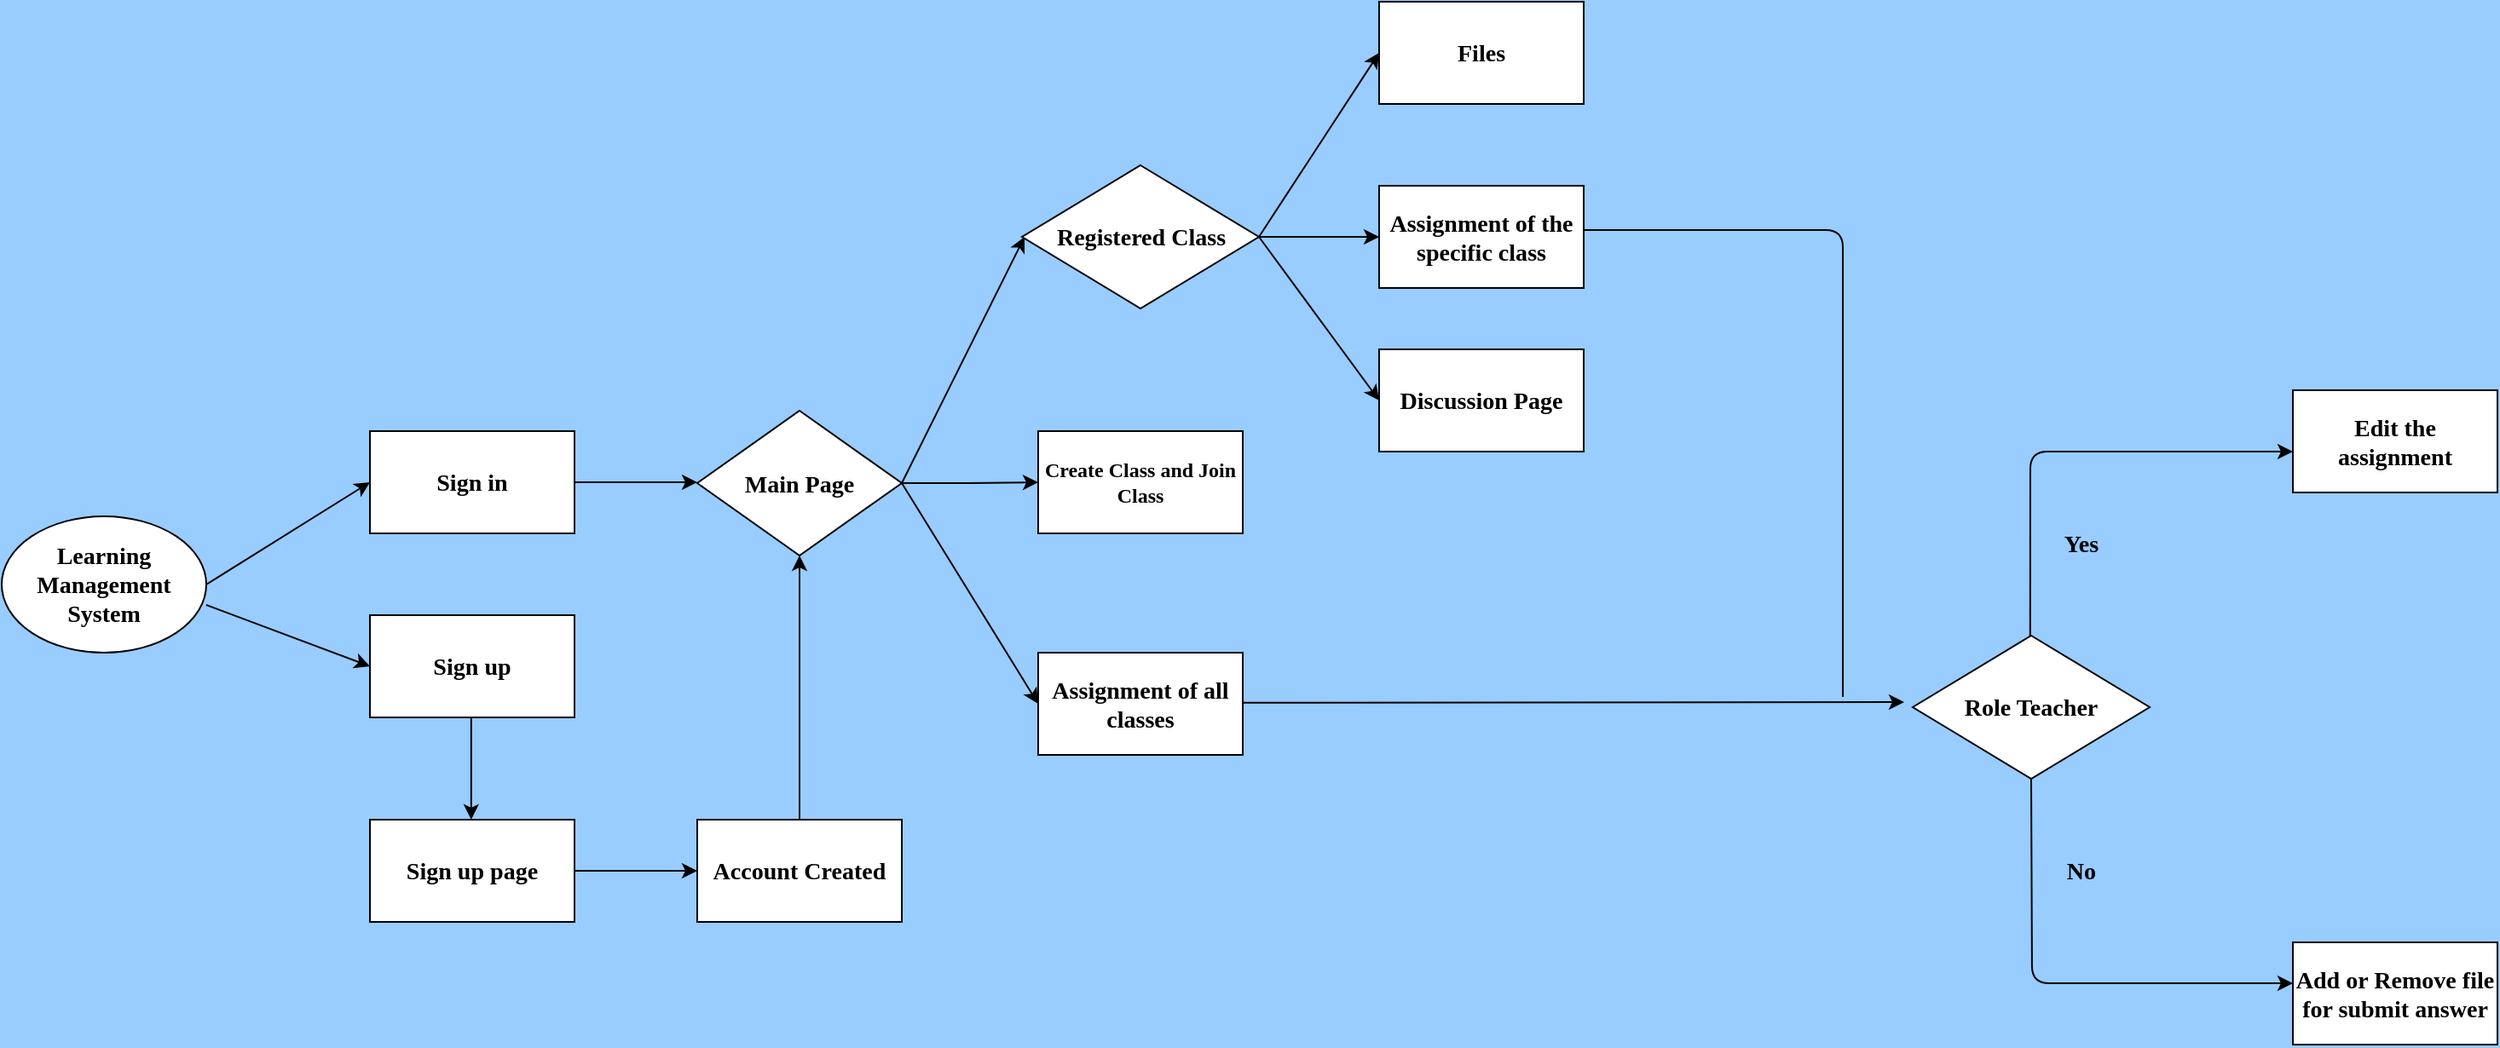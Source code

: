 <mxfile version="15.0.3" type="github">
  <diagram id="Lv79qVuPffo0MmWMBI_w" name="Page-1">
    <mxGraphModel dx="682" dy="722" grid="1" gridSize="12" guides="1" tooltips="1" connect="1" arrows="1" fold="1" page="1" pageScale="1" pageWidth="1169" pageHeight="827" background="#99CCFF" math="0" shadow="0">
      <root>
        <mxCell id="0" />
        <mxCell id="1" parent="0" />
        <mxCell id="5kf0vqXhm1RXlF95DwRZ-2" value="&lt;h3&gt;Learning Management System&lt;/h3&gt;" style="ellipse;whiteSpace=wrap;html=1;fontStyle=1;fontFamily=Comic Sans MS;" parent="1" vertex="1">
          <mxGeometry x="48" y="374" width="120" height="80" as="geometry" />
        </mxCell>
        <mxCell id="5kf0vqXhm1RXlF95DwRZ-6" value="" style="endArrow=classic;html=1;entryX=0;entryY=0.5;entryDx=0;entryDy=0;fontStyle=1;fontFamily=Comic Sans MS;" parent="1" target="5kf0vqXhm1RXlF95DwRZ-7" edge="1">
          <mxGeometry width="50" height="50" relative="1" as="geometry">
            <mxPoint x="168" y="414" as="sourcePoint" />
            <mxPoint x="254" y="414" as="targetPoint" />
            <Array as="points">
              <mxPoint x="168" y="414" />
            </Array>
          </mxGeometry>
        </mxCell>
        <mxCell id="5kf0vqXhm1RXlF95DwRZ-15" value="" style="edgeStyle=orthogonalEdgeStyle;rounded=0;orthogonalLoop=1;jettySize=auto;html=1;fontStyle=1;fontFamily=Comic Sans MS;" parent="1" source="5kf0vqXhm1RXlF95DwRZ-7" edge="1">
          <mxGeometry relative="1" as="geometry">
            <mxPoint x="456" y="354" as="targetPoint" />
          </mxGeometry>
        </mxCell>
        <mxCell id="5kf0vqXhm1RXlF95DwRZ-7" value="&lt;h3&gt;Sign in&lt;/h3&gt;" style="rounded=0;whiteSpace=wrap;html=1;fontStyle=1;fontFamily=Comic Sans MS;" parent="1" vertex="1">
          <mxGeometry x="264" y="324" width="120" height="60" as="geometry" />
        </mxCell>
        <mxCell id="5kf0vqXhm1RXlF95DwRZ-8" value="" style="endArrow=classic;html=1;entryX=0;entryY=0.5;entryDx=0;entryDy=0;fontStyle=1;fontFamily=Comic Sans MS;" parent="1" target="5kf0vqXhm1RXlF95DwRZ-10" edge="1">
          <mxGeometry width="50" height="50" relative="1" as="geometry">
            <mxPoint x="168.0" y="426" as="sourcePoint" />
            <mxPoint x="255.5" y="468" as="targetPoint" />
            <Array as="points">
              <mxPoint x="168" y="426" />
            </Array>
          </mxGeometry>
        </mxCell>
        <mxCell id="5kf0vqXhm1RXlF95DwRZ-10" value="&lt;h3&gt;Sign up&lt;/h3&gt;" style="rounded=0;whiteSpace=wrap;html=1;fontStyle=1;fontFamily=Comic Sans MS;" parent="1" vertex="1">
          <mxGeometry x="264" y="432" width="120" height="60" as="geometry" />
        </mxCell>
        <mxCell id="5kf0vqXhm1RXlF95DwRZ-11" value="" style="endArrow=classic;html=1;fontStyle=1;fontFamily=Comic Sans MS;" parent="1" edge="1">
          <mxGeometry width="50" height="50" relative="1" as="geometry">
            <mxPoint x="323.41" y="492" as="sourcePoint" />
            <mxPoint x="323.41" y="552" as="targetPoint" />
          </mxGeometry>
        </mxCell>
        <mxCell id="5kf0vqXhm1RXlF95DwRZ-12" value="&lt;h3&gt;Sign up page&lt;/h3&gt;" style="rounded=0;whiteSpace=wrap;html=1;fontStyle=1;fontFamily=Comic Sans MS;" parent="1" vertex="1">
          <mxGeometry x="264" y="552" width="120" height="60" as="geometry" />
        </mxCell>
        <mxCell id="5kf0vqXhm1RXlF95DwRZ-25" value="" style="edgeStyle=orthogonalEdgeStyle;rounded=0;orthogonalLoop=1;jettySize=auto;html=1;fontFamily=Comic Sans MS;exitX=1;exitY=0.5;exitDx=0;exitDy=0;" parent="1" source="DKX39wnpd6jPc96-iyN0-1" target="5kf0vqXhm1RXlF95DwRZ-24" edge="1">
          <mxGeometry relative="1" as="geometry">
            <mxPoint x="576" y="354" as="sourcePoint" />
          </mxGeometry>
        </mxCell>
        <mxCell id="5kf0vqXhm1RXlF95DwRZ-18" value="&lt;h3&gt;Account Created&lt;/h3&gt;" style="rounded=0;whiteSpace=wrap;html=1;fontStyle=1;fontFamily=Comic Sans MS;" parent="1" vertex="1">
          <mxGeometry x="456" y="552" width="120" height="60" as="geometry" />
        </mxCell>
        <mxCell id="5kf0vqXhm1RXlF95DwRZ-21" value="" style="endArrow=classic;html=1;fontFamily=Comic Sans MS;entryX=0;entryY=0.5;entryDx=0;entryDy=0;exitX=1;exitY=0.5;exitDx=0;exitDy=0;" parent="1" source="5kf0vqXhm1RXlF95DwRZ-12" target="5kf0vqXhm1RXlF95DwRZ-18" edge="1">
          <mxGeometry width="50" height="50" relative="1" as="geometry">
            <mxPoint x="384" y="590" as="sourcePoint" />
            <mxPoint x="434" y="540" as="targetPoint" />
            <Array as="points" />
          </mxGeometry>
        </mxCell>
        <mxCell id="5kf0vqXhm1RXlF95DwRZ-22" value="" style="endArrow=classic;html=1;fontFamily=Comic Sans MS;entryX=0.5;entryY=1;entryDx=0;entryDy=0;" parent="1" target="DKX39wnpd6jPc96-iyN0-1" edge="1">
          <mxGeometry width="50" height="50" relative="1" as="geometry">
            <mxPoint x="516" y="552" as="sourcePoint" />
            <mxPoint x="514" y="408" as="targetPoint" />
          </mxGeometry>
        </mxCell>
        <mxCell id="5kf0vqXhm1RXlF95DwRZ-24" value="Create Class and Join Class" style="whiteSpace=wrap;html=1;rounded=0;fontFamily=Comic Sans MS;fontStyle=1;" parent="1" vertex="1">
          <mxGeometry x="656" y="324" width="120" height="60" as="geometry" />
        </mxCell>
        <mxCell id="5kf0vqXhm1RXlF95DwRZ-26" value="" style="endArrow=classic;html=1;fontFamily=Comic Sans MS;entryX=0;entryY=0.5;entryDx=0;entryDy=0;exitX=1;exitY=0.5;exitDx=0;exitDy=0;" parent="1" source="DKX39wnpd6jPc96-iyN0-1" target="5kf0vqXhm1RXlF95DwRZ-29" edge="1">
          <mxGeometry width="50" height="50" relative="1" as="geometry">
            <mxPoint x="576" y="358" as="sourcePoint" />
            <mxPoint x="660" y="432" as="targetPoint" />
          </mxGeometry>
        </mxCell>
        <mxCell id="5kf0vqXhm1RXlF95DwRZ-27" value="" style="endArrow=classic;html=1;fontFamily=Comic Sans MS;entryX=0;entryY=0.5;entryDx=0;entryDy=0;exitX=1;exitY=0.5;exitDx=0;exitDy=0;" parent="1" source="DKX39wnpd6jPc96-iyN0-1" edge="1">
          <mxGeometry width="50" height="50" relative="1" as="geometry">
            <mxPoint x="576" y="348" as="sourcePoint" />
            <mxPoint x="648" y="210" as="targetPoint" />
          </mxGeometry>
        </mxCell>
        <mxCell id="5kf0vqXhm1RXlF95DwRZ-31" value="" style="edgeStyle=orthogonalEdgeStyle;rounded=0;orthogonalLoop=1;jettySize=auto;html=1;fontFamily=Comic Sans MS;exitX=1;exitY=0.5;exitDx=0;exitDy=0;" parent="1" source="DKX39wnpd6jPc96-iyN0-3" target="5kf0vqXhm1RXlF95DwRZ-30" edge="1">
          <mxGeometry relative="1" as="geometry">
            <mxPoint x="768" y="210" as="sourcePoint" />
          </mxGeometry>
        </mxCell>
        <mxCell id="5kf0vqXhm1RXlF95DwRZ-29" value="&lt;h3&gt;Assignment of all classes&lt;/h3&gt;" style="rounded=0;whiteSpace=wrap;html=1;fontFamily=Comic Sans MS;" parent="1" vertex="1">
          <mxGeometry x="656" y="454" width="120" height="60" as="geometry" />
        </mxCell>
        <mxCell id="5kf0vqXhm1RXlF95DwRZ-30" value="&lt;h3&gt;Assignment of the specific class&lt;/h3&gt;" style="rounded=0;whiteSpace=wrap;html=1;fontFamily=Comic Sans MS;" parent="1" vertex="1">
          <mxGeometry x="856" y="180" width="120" height="60" as="geometry" />
        </mxCell>
        <mxCell id="5kf0vqXhm1RXlF95DwRZ-32" value="" style="endArrow=classic;html=1;fontFamily=Comic Sans MS;entryX=0;entryY=0.5;entryDx=0;entryDy=0;exitX=1;exitY=0.5;exitDx=0;exitDy=0;" parent="1" source="DKX39wnpd6jPc96-iyN0-3" target="5kf0vqXhm1RXlF95DwRZ-35" edge="1">
          <mxGeometry width="50" height="50" relative="1" as="geometry">
            <mxPoint x="792" y="195" as="sourcePoint" />
            <mxPoint x="826" y="228" as="targetPoint" />
          </mxGeometry>
        </mxCell>
        <mxCell id="5kf0vqXhm1RXlF95DwRZ-35" value="&lt;h3&gt;Files&lt;/h3&gt;" style="rounded=0;whiteSpace=wrap;html=1;fontFamily=Comic Sans MS;" parent="1" vertex="1">
          <mxGeometry x="856" y="72" width="120" height="60" as="geometry" />
        </mxCell>
        <mxCell id="5kf0vqXhm1RXlF95DwRZ-37" value="" style="endArrow=classic;html=1;fontFamily=Comic Sans MS;exitX=1;exitY=0.5;exitDx=0;exitDy=0;entryX=0;entryY=0.5;entryDx=0;entryDy=0;" parent="1" source="DKX39wnpd6jPc96-iyN0-3" target="5kf0vqXhm1RXlF95DwRZ-39" edge="1">
          <mxGeometry width="50" height="50" relative="1" as="geometry">
            <mxPoint x="768" y="225" as="sourcePoint" />
            <mxPoint x="840" y="300" as="targetPoint" />
          </mxGeometry>
        </mxCell>
        <mxCell id="5kf0vqXhm1RXlF95DwRZ-39" value="&lt;h3&gt;Discussion Page&lt;/h3&gt;" style="rounded=0;whiteSpace=wrap;html=1;fontFamily=Comic Sans MS;" parent="1" vertex="1">
          <mxGeometry x="856" y="276" width="120" height="60" as="geometry" />
        </mxCell>
        <mxCell id="5kf0vqXhm1RXlF95DwRZ-40" value="" style="endArrow=classic;html=1;fontFamily=Comic Sans MS;" parent="1" edge="1">
          <mxGeometry width="50" height="50" relative="1" as="geometry">
            <mxPoint x="776" y="483.41" as="sourcePoint" />
            <mxPoint x="1164" y="483" as="targetPoint" />
          </mxGeometry>
        </mxCell>
        <mxCell id="5kf0vqXhm1RXlF95DwRZ-41" value="" style="endArrow=none;html=1;fontFamily=Comic Sans MS;" parent="1" edge="1">
          <mxGeometry width="50" height="50" relative="1" as="geometry">
            <mxPoint x="976" y="206" as="sourcePoint" />
            <mxPoint x="1128" y="480" as="targetPoint" />
            <Array as="points">
              <mxPoint x="1128" y="206" />
            </Array>
          </mxGeometry>
        </mxCell>
        <mxCell id="5kf0vqXhm1RXlF95DwRZ-42" value="&lt;h3&gt;Role Teacher&lt;/h3&gt;" style="rhombus;whiteSpace=wrap;html=1;fontFamily=Comic Sans MS;" parent="1" vertex="1">
          <mxGeometry x="1169" y="444" width="139" height="84" as="geometry" />
        </mxCell>
        <mxCell id="5kf0vqXhm1RXlF95DwRZ-43" value="" style="endArrow=classic;html=1;fontFamily=Comic Sans MS;" parent="1" edge="1">
          <mxGeometry width="50" height="50" relative="1" as="geometry">
            <mxPoint x="1237.91" y="444" as="sourcePoint" />
            <mxPoint x="1392" y="336" as="targetPoint" />
            <Array as="points">
              <mxPoint x="1238" y="336" />
            </Array>
          </mxGeometry>
        </mxCell>
        <mxCell id="5kf0vqXhm1RXlF95DwRZ-44" value="" style="endArrow=classic;html=1;fontFamily=Comic Sans MS;exitX=0.5;exitY=1;exitDx=0;exitDy=0;" parent="1" source="5kf0vqXhm1RXlF95DwRZ-42" edge="1">
          <mxGeometry width="50" height="50" relative="1" as="geometry">
            <mxPoint x="1366.09" y="564" as="sourcePoint" />
            <mxPoint x="1392" y="648" as="targetPoint" />
            <Array as="points">
              <mxPoint x="1239" y="648" />
            </Array>
          </mxGeometry>
        </mxCell>
        <mxCell id="5kf0vqXhm1RXlF95DwRZ-45" value="&lt;h3&gt;Yes&lt;/h3&gt;" style="text;html=1;strokeColor=none;fillColor=none;align=center;verticalAlign=middle;whiteSpace=wrap;rounded=0;fontFamily=Comic Sans MS;" parent="1" vertex="1">
          <mxGeometry x="1248" y="380" width="40" height="20" as="geometry" />
        </mxCell>
        <mxCell id="5kf0vqXhm1RXlF95DwRZ-48" value="&lt;h3&gt;No&lt;/h3&gt;" style="text;html=1;strokeColor=none;fillColor=none;align=center;verticalAlign=middle;whiteSpace=wrap;rounded=0;fontFamily=Comic Sans MS;" parent="1" vertex="1">
          <mxGeometry x="1248" y="572" width="40" height="20" as="geometry" />
        </mxCell>
        <mxCell id="5kf0vqXhm1RXlF95DwRZ-49" value="&lt;h3&gt;Edit the assignment&lt;/h3&gt;" style="rounded=0;whiteSpace=wrap;html=1;fontFamily=Comic Sans MS;" parent="1" vertex="1">
          <mxGeometry x="1392" y="300" width="120" height="60" as="geometry" />
        </mxCell>
        <mxCell id="5kf0vqXhm1RXlF95DwRZ-50" value="&lt;h3&gt;Add or Remove file for submit answer&lt;/h3&gt;" style="rounded=0;whiteSpace=wrap;html=1;fontFamily=Comic Sans MS;" parent="1" vertex="1">
          <mxGeometry x="1392" y="624" width="120" height="60" as="geometry" />
        </mxCell>
        <mxCell id="DKX39wnpd6jPc96-iyN0-1" value="&lt;h3&gt;Main Page&lt;/h3&gt;" style="rhombus;whiteSpace=wrap;html=1;fontFamily=Comic Sans MS;" parent="1" vertex="1">
          <mxGeometry x="456" y="312" width="120" height="85" as="geometry" />
        </mxCell>
        <mxCell id="DKX39wnpd6jPc96-iyN0-3" value="&lt;h3&gt;Registered Class&lt;/h3&gt;" style="rhombus;whiteSpace=wrap;html=1;fontFamily=Comic Sans MS;" parent="1" vertex="1">
          <mxGeometry x="646.5" y="168" width="139" height="84" as="geometry" />
        </mxCell>
      </root>
    </mxGraphModel>
  </diagram>
</mxfile>
